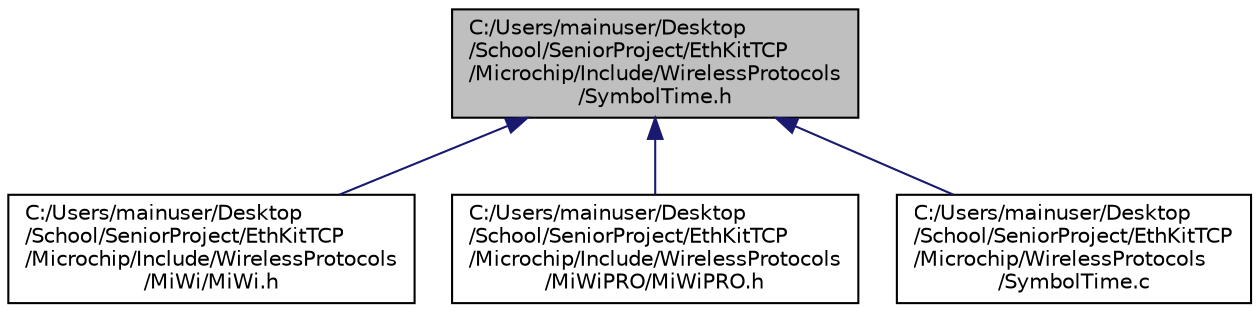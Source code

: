 digraph "C:/Users/mainuser/Desktop/School/SeniorProject/EthKitTCP/Microchip/Include/WirelessProtocols/SymbolTime.h"
{
  edge [fontname="Helvetica",fontsize="10",labelfontname="Helvetica",labelfontsize="10"];
  node [fontname="Helvetica",fontsize="10",shape=record];
  Node1 [label="C:/Users/mainuser/Desktop\l/School/SeniorProject/EthKitTCP\l/Microchip/Include/WirelessProtocols\l/SymbolTime.h",height=0.2,width=0.4,color="black", fillcolor="grey75", style="filled", fontcolor="black"];
  Node1 -> Node2 [dir="back",color="midnightblue",fontsize="10",style="solid"];
  Node2 [label="C:/Users/mainuser/Desktop\l/School/SeniorProject/EthKitTCP\l/Microchip/Include/WirelessProtocols\l/MiWi/MiWi.h",height=0.2,width=0.4,color="black", fillcolor="white", style="filled",URL="$_mi_wi_8h.html"];
  Node1 -> Node3 [dir="back",color="midnightblue",fontsize="10",style="solid"];
  Node3 [label="C:/Users/mainuser/Desktop\l/School/SeniorProject/EthKitTCP\l/Microchip/Include/WirelessProtocols\l/MiWiPRO/MiWiPRO.h",height=0.2,width=0.4,color="black", fillcolor="white", style="filled",URL="$_mi_wi_p_r_o_8h.html"];
  Node1 -> Node4 [dir="back",color="midnightblue",fontsize="10",style="solid"];
  Node4 [label="C:/Users/mainuser/Desktop\l/School/SeniorProject/EthKitTCP\l/Microchip/WirelessProtocols\l/SymbolTime.c",height=0.2,width=0.4,color="black", fillcolor="white", style="filled",URL="$_symbol_time_8c.html"];
}
